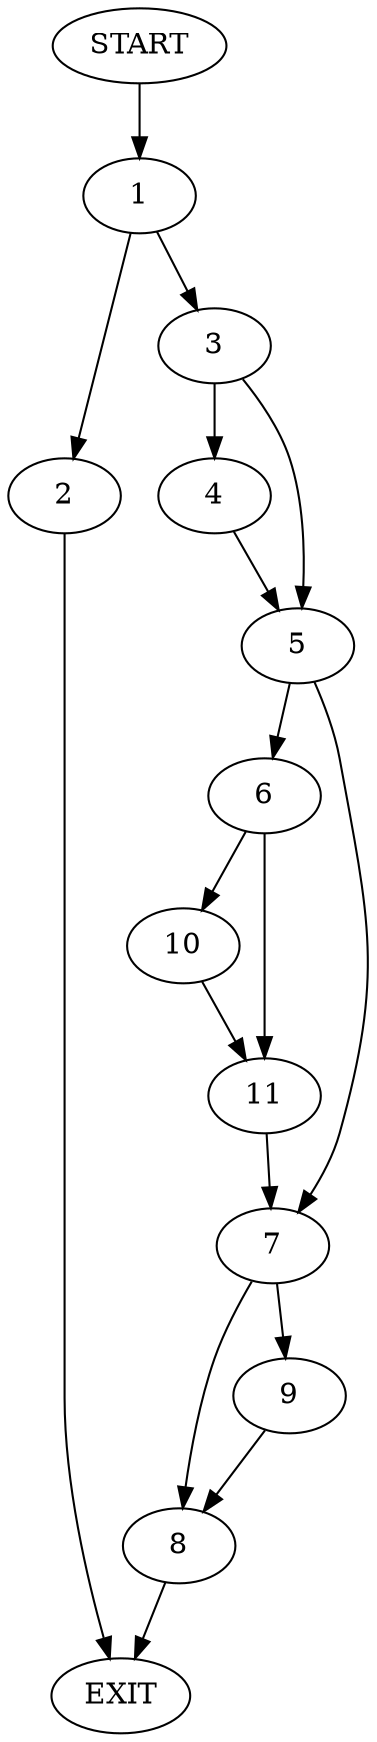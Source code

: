 digraph {
0 [label="START"]
12 [label="EXIT"]
0 -> 1
1 -> 2
1 -> 3
3 -> 4
3 -> 5
2 -> 12
5 -> 6
5 -> 7
4 -> 5
7 -> 8
7 -> 9
6 -> 10
6 -> 11
11 -> 7
10 -> 11
8 -> 12
9 -> 8
}

